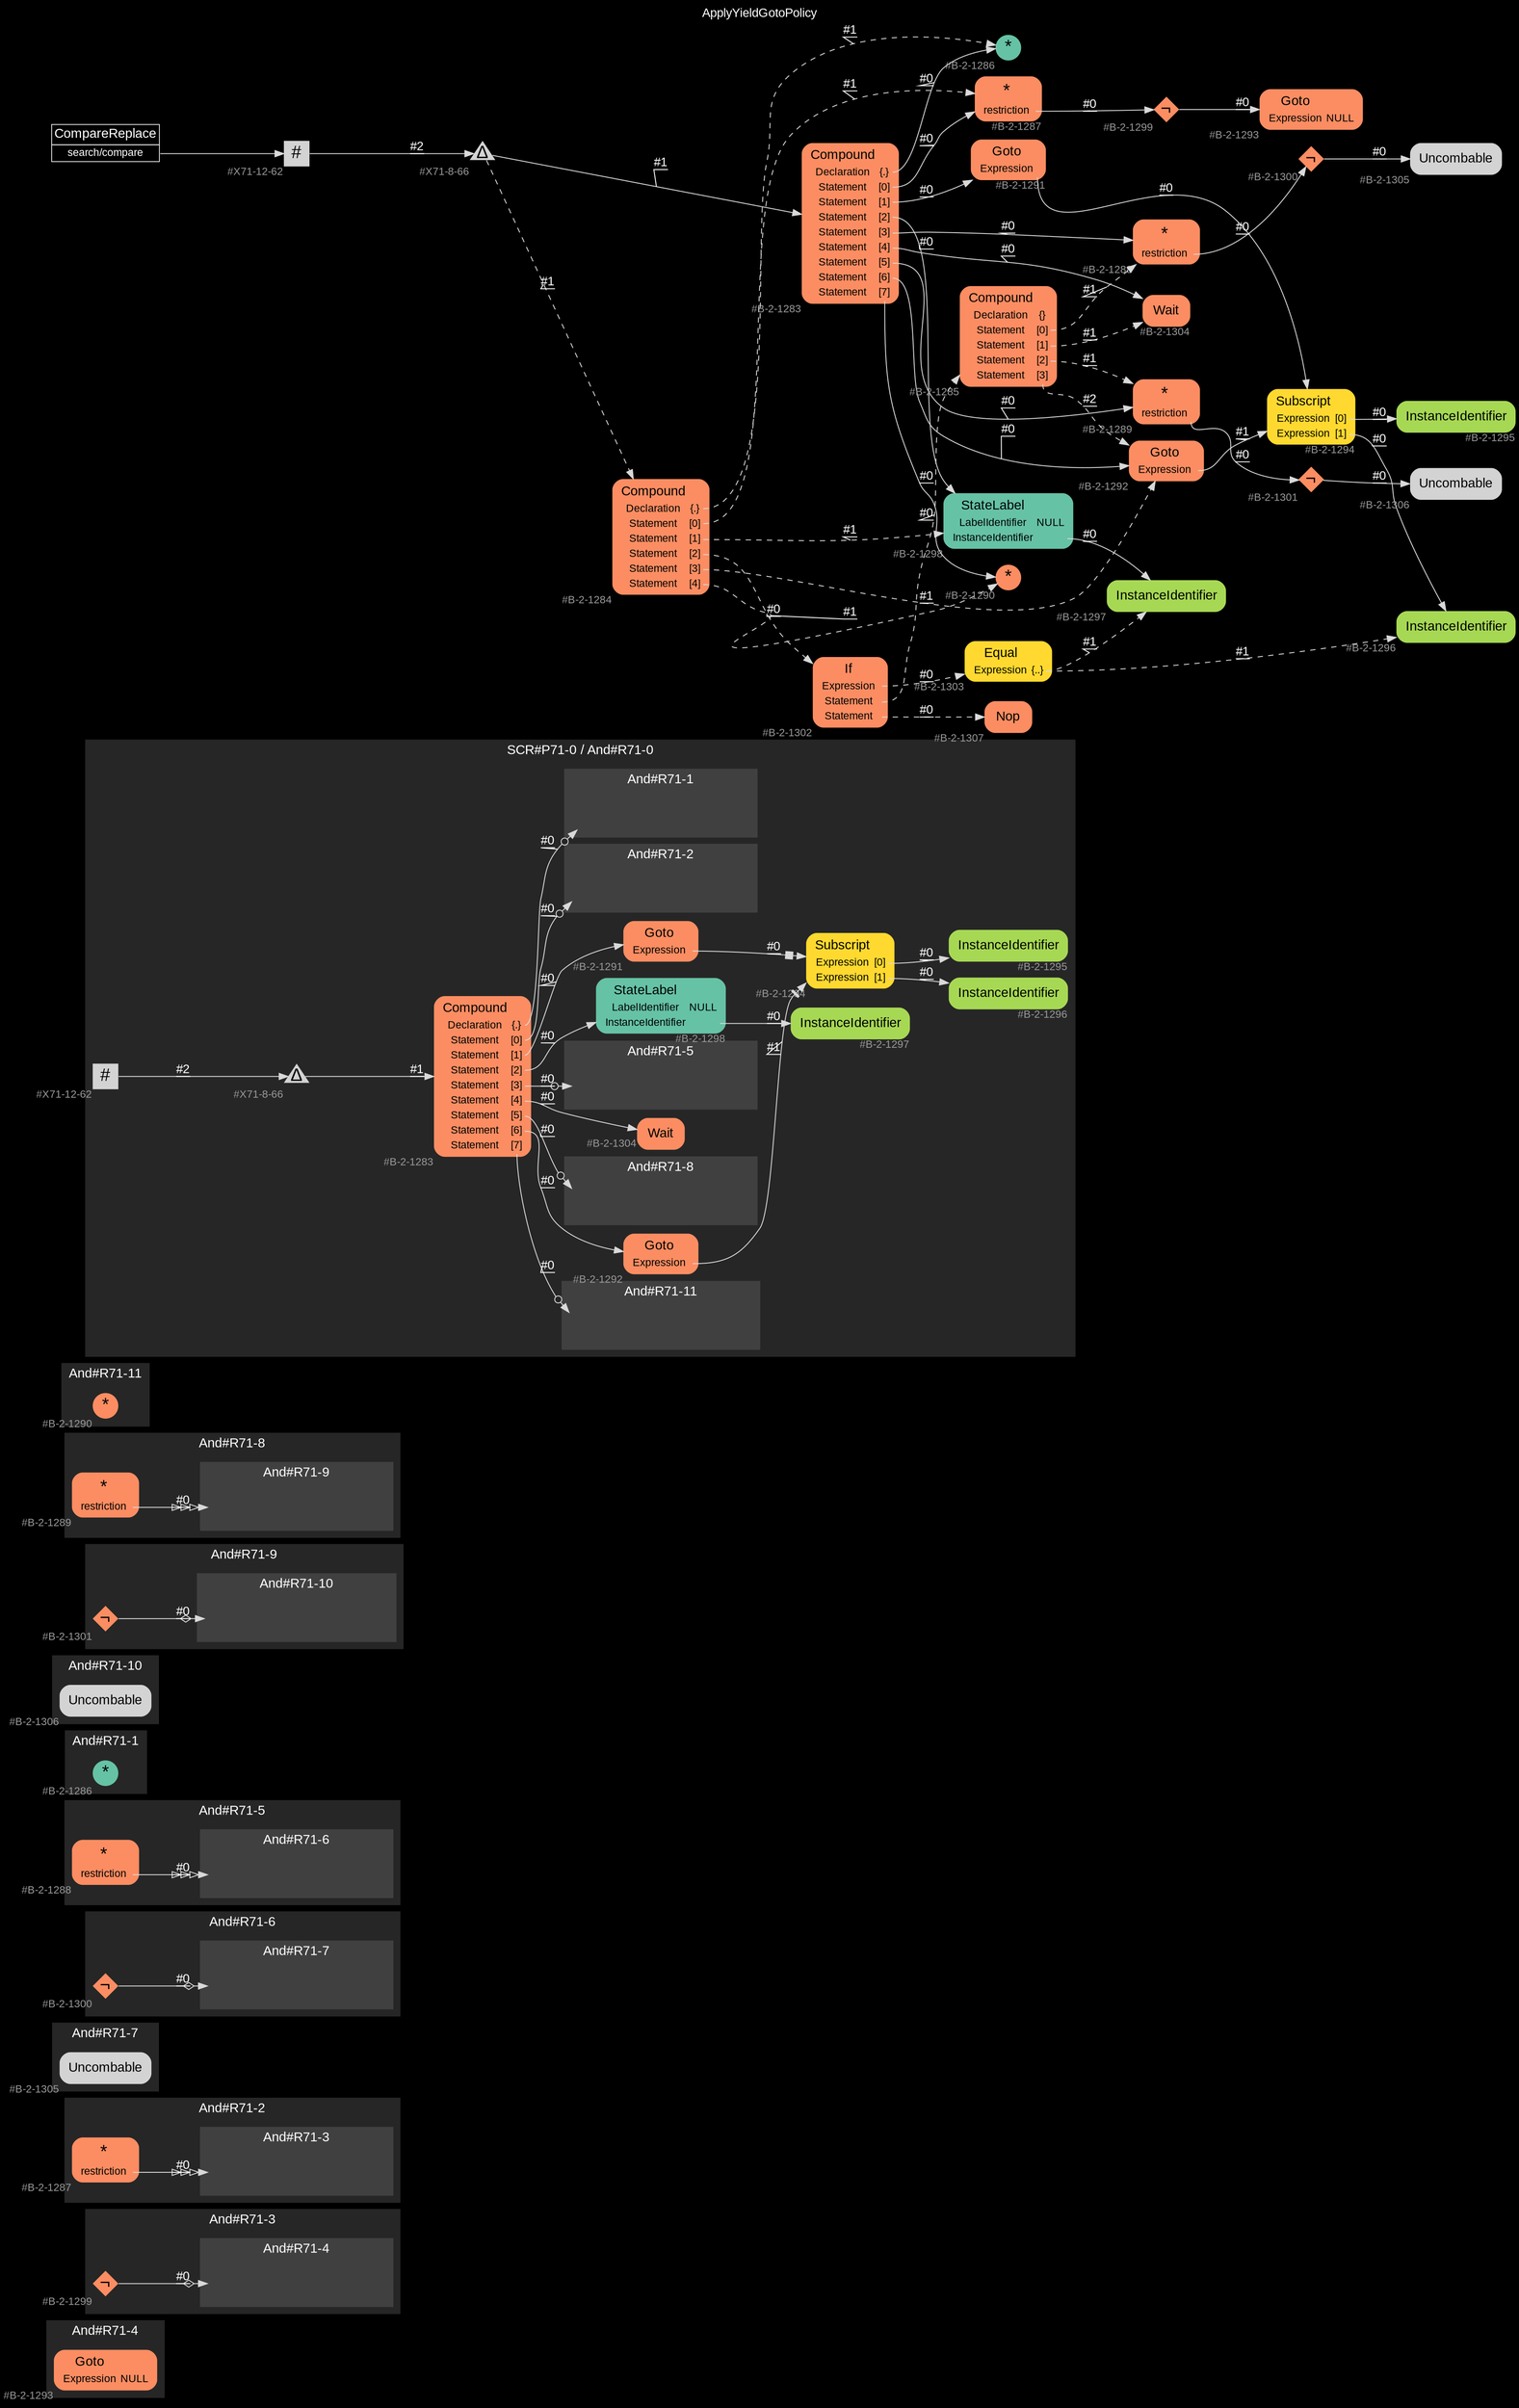digraph "ApplyYieldGotoPolicy" {
label = "ApplyYieldGotoPolicy"
labelloc = t
graph [
    rankdir = "LR"
    ranksep = 0.3
    bgcolor = black
    color = grey85
    fontcolor = white
    fontname = "Arial"
];
node [
    fontname = "Arial"
];
edge [
    fontname = "Arial"
];

// -------------------- figure And#R71-4 --------------------
// -------- region And#R71-4 ----------
subgraph "clusterAnd#R71-4" {
    label = "And#R71-4"
    style = "filled"
    color = gray15
    fontsize = "15"
    // -------- block And#R71-4/#B-2-1293 ----------
    "And#R71-4/#B-2-1293" [
        fillcolor = "/set28/2"
        xlabel = "#B-2-1293"
        fontsize = "12"
        fontcolor = grey60
        shape = "plaintext"
        label = <<TABLE BORDER="0" CELLBORDER="0" CELLSPACING="0">
         <TR><TD><FONT COLOR="black" POINT-SIZE="15">Goto</FONT></TD></TR>
         <TR><TD><FONT COLOR="black" POINT-SIZE="12">Expression</FONT></TD><TD PORT="port0"><FONT COLOR="black" POINT-SIZE="12">NULL</FONT></TD></TR>
        </TABLE>>
        style = "rounded,filled"
    ];
    
}


// -------------------- figure And#R71-3 --------------------
// -------- region And#R71-3 ----------
subgraph "clusterAnd#R71-3" {
    label = "And#R71-3"
    style = "filled"
    color = gray15
    fontsize = "15"
    // -------- block And#R71-3/#B-2-1299 ----------
    "And#R71-3/#B-2-1299" [
        fillcolor = "/set28/2"
        xlabel = "#B-2-1299"
        fontsize = "12"
        fontcolor = grey60
        shape = "diamond"
        label = <<FONT COLOR="black" POINT-SIZE="20">¬</FONT>>
        style = "filled"
        penwidth = 0.0
        fixedsize = true
        width = 0.4
        height = 0.4
    ];
    
    // -------- region And#R71-3/And#R71-4 ----------
    subgraph "clusterAnd#R71-3/And#R71-4" {
        label = "And#R71-4"
        style = "filled"
        color = gray25
        fontsize = "15"
        // -------- block And#R71-3/And#R71-4/#B-2-1293 ----------
        "And#R71-3/And#R71-4/#B-2-1293" [
            fillcolor = "/set28/2"
            xlabel = "#B-2-1293"
            fontsize = "12"
            fontcolor = grey60
            shape = "none"
            style = "invisible"
        ];
        
    }
    
}

"And#R71-3/#B-2-1299" -> "And#R71-3/And#R71-4/#B-2-1293" [
    arrowhead="normalnoneodiamond"
    label = "#0"
    decorate = true
    color = grey85
    fontcolor = white
];


// -------------------- figure And#R71-2 --------------------
// -------- region And#R71-2 ----------
subgraph "clusterAnd#R71-2" {
    label = "And#R71-2"
    style = "filled"
    color = gray15
    fontsize = "15"
    // -------- block And#R71-2/#B-2-1287 ----------
    "And#R71-2/#B-2-1287" [
        fillcolor = "/set28/2"
        xlabel = "#B-2-1287"
        fontsize = "12"
        fontcolor = grey60
        shape = "plaintext"
        label = <<TABLE BORDER="0" CELLBORDER="0" CELLSPACING="0">
         <TR><TD><FONT COLOR="black" POINT-SIZE="20">*</FONT></TD></TR>
         <TR><TD><FONT COLOR="black" POINT-SIZE="12">restriction</FONT></TD><TD PORT="port0"></TD></TR>
        </TABLE>>
        style = "rounded,filled"
    ];
    
    // -------- region And#R71-2/And#R71-3 ----------
    subgraph "clusterAnd#R71-2/And#R71-3" {
        label = "And#R71-3"
        style = "filled"
        color = gray25
        fontsize = "15"
        // -------- block And#R71-2/And#R71-3/#B-2-1299 ----------
        "And#R71-2/And#R71-3/#B-2-1299" [
            fillcolor = "/set28/2"
            xlabel = "#B-2-1299"
            fontsize = "12"
            fontcolor = grey60
            shape = "none"
            style = "invisible"
        ];
        
    }
    
}

"And#R71-2/#B-2-1287":port0 -> "And#R71-2/And#R71-3/#B-2-1299" [
    arrowhead="normalonormalonormalonormal"
    label = "#0"
    decorate = true
    color = grey85
    fontcolor = white
];


// -------------------- figure And#R71-7 --------------------
// -------- region And#R71-7 ----------
subgraph "clusterAnd#R71-7" {
    label = "And#R71-7"
    style = "filled"
    color = gray15
    fontsize = "15"
    // -------- block And#R71-7/#B-2-1305 ----------
    "And#R71-7/#B-2-1305" [
        xlabel = "#B-2-1305"
        fontsize = "12"
        fontcolor = grey60
        shape = "plaintext"
        label = <<TABLE BORDER="0" CELLBORDER="0" CELLSPACING="0">
         <TR><TD><FONT COLOR="black" POINT-SIZE="15">Uncombable</FONT></TD></TR>
        </TABLE>>
        style = "rounded,filled"
    ];
    
}


// -------------------- figure And#R71-6 --------------------
// -------- region And#R71-6 ----------
subgraph "clusterAnd#R71-6" {
    label = "And#R71-6"
    style = "filled"
    color = gray15
    fontsize = "15"
    // -------- block And#R71-6/#B-2-1300 ----------
    "And#R71-6/#B-2-1300" [
        fillcolor = "/set28/2"
        xlabel = "#B-2-1300"
        fontsize = "12"
        fontcolor = grey60
        shape = "diamond"
        label = <<FONT COLOR="black" POINT-SIZE="20">¬</FONT>>
        style = "filled"
        penwidth = 0.0
        fixedsize = true
        width = 0.4
        height = 0.4
    ];
    
    // -------- region And#R71-6/And#R71-7 ----------
    subgraph "clusterAnd#R71-6/And#R71-7" {
        label = "And#R71-7"
        style = "filled"
        color = gray25
        fontsize = "15"
        // -------- block And#R71-6/And#R71-7/#B-2-1305 ----------
        "And#R71-6/And#R71-7/#B-2-1305" [
            xlabel = "#B-2-1305"
            fontsize = "12"
            fontcolor = grey60
            shape = "none"
            style = "invisible"
        ];
        
    }
    
}

"And#R71-6/#B-2-1300" -> "And#R71-6/And#R71-7/#B-2-1305" [
    arrowhead="normalnoneodiamond"
    label = "#0"
    decorate = true
    color = grey85
    fontcolor = white
];


// -------------------- figure And#R71-5 --------------------
// -------- region And#R71-5 ----------
subgraph "clusterAnd#R71-5" {
    label = "And#R71-5"
    style = "filled"
    color = gray15
    fontsize = "15"
    // -------- block And#R71-5/#B-2-1288 ----------
    "And#R71-5/#B-2-1288" [
        fillcolor = "/set28/2"
        xlabel = "#B-2-1288"
        fontsize = "12"
        fontcolor = grey60
        shape = "plaintext"
        label = <<TABLE BORDER="0" CELLBORDER="0" CELLSPACING="0">
         <TR><TD><FONT COLOR="black" POINT-SIZE="20">*</FONT></TD></TR>
         <TR><TD><FONT COLOR="black" POINT-SIZE="12">restriction</FONT></TD><TD PORT="port0"></TD></TR>
        </TABLE>>
        style = "rounded,filled"
    ];
    
    // -------- region And#R71-5/And#R71-6 ----------
    subgraph "clusterAnd#R71-5/And#R71-6" {
        label = "And#R71-6"
        style = "filled"
        color = gray25
        fontsize = "15"
        // -------- block And#R71-5/And#R71-6/#B-2-1300 ----------
        "And#R71-5/And#R71-6/#B-2-1300" [
            fillcolor = "/set28/2"
            xlabel = "#B-2-1300"
            fontsize = "12"
            fontcolor = grey60
            shape = "none"
            style = "invisible"
        ];
        
    }
    
}

"And#R71-5/#B-2-1288":port0 -> "And#R71-5/And#R71-6/#B-2-1300" [
    arrowhead="normalonormalonormalonormal"
    label = "#0"
    decorate = true
    color = grey85
    fontcolor = white
];


// -------------------- figure And#R71-1 --------------------
// -------- region And#R71-1 ----------
subgraph "clusterAnd#R71-1" {
    label = "And#R71-1"
    style = "filled"
    color = gray15
    fontsize = "15"
    // -------- block And#R71-1/#B-2-1286 ----------
    "And#R71-1/#B-2-1286" [
        fillcolor = "/set28/1"
        xlabel = "#B-2-1286"
        fontsize = "12"
        fontcolor = grey60
        shape = "circle"
        label = <<FONT COLOR="black" POINT-SIZE="20">*</FONT>>
        style = "filled"
        penwidth = 0.0
        fixedsize = true
        width = 0.4
        height = 0.4
    ];
    
}


// -------------------- figure And#R71-10 --------------------
// -------- region And#R71-10 ----------
subgraph "clusterAnd#R71-10" {
    label = "And#R71-10"
    style = "filled"
    color = gray15
    fontsize = "15"
    // -------- block And#R71-10/#B-2-1306 ----------
    "And#R71-10/#B-2-1306" [
        xlabel = "#B-2-1306"
        fontsize = "12"
        fontcolor = grey60
        shape = "plaintext"
        label = <<TABLE BORDER="0" CELLBORDER="0" CELLSPACING="0">
         <TR><TD><FONT COLOR="black" POINT-SIZE="15">Uncombable</FONT></TD></TR>
        </TABLE>>
        style = "rounded,filled"
    ];
    
}


// -------------------- figure And#R71-9 --------------------
// -------- region And#R71-9 ----------
subgraph "clusterAnd#R71-9" {
    label = "And#R71-9"
    style = "filled"
    color = gray15
    fontsize = "15"
    // -------- block And#R71-9/#B-2-1301 ----------
    "And#R71-9/#B-2-1301" [
        fillcolor = "/set28/2"
        xlabel = "#B-2-1301"
        fontsize = "12"
        fontcolor = grey60
        shape = "diamond"
        label = <<FONT COLOR="black" POINT-SIZE="20">¬</FONT>>
        style = "filled"
        penwidth = 0.0
        fixedsize = true
        width = 0.4
        height = 0.4
    ];
    
    // -------- region And#R71-9/And#R71-10 ----------
    subgraph "clusterAnd#R71-9/And#R71-10" {
        label = "And#R71-10"
        style = "filled"
        color = gray25
        fontsize = "15"
        // -------- block And#R71-9/And#R71-10/#B-2-1306 ----------
        "And#R71-9/And#R71-10/#B-2-1306" [
            xlabel = "#B-2-1306"
            fontsize = "12"
            fontcolor = grey60
            shape = "none"
            style = "invisible"
        ];
        
    }
    
}

"And#R71-9/#B-2-1301" -> "And#R71-9/And#R71-10/#B-2-1306" [
    arrowhead="normalnoneodiamond"
    label = "#0"
    decorate = true
    color = grey85
    fontcolor = white
];


// -------------------- figure And#R71-8 --------------------
// -------- region And#R71-8 ----------
subgraph "clusterAnd#R71-8" {
    label = "And#R71-8"
    style = "filled"
    color = gray15
    fontsize = "15"
    // -------- block And#R71-8/#B-2-1289 ----------
    "And#R71-8/#B-2-1289" [
        fillcolor = "/set28/2"
        xlabel = "#B-2-1289"
        fontsize = "12"
        fontcolor = grey60
        shape = "plaintext"
        label = <<TABLE BORDER="0" CELLBORDER="0" CELLSPACING="0">
         <TR><TD><FONT COLOR="black" POINT-SIZE="20">*</FONT></TD></TR>
         <TR><TD><FONT COLOR="black" POINT-SIZE="12">restriction</FONT></TD><TD PORT="port0"></TD></TR>
        </TABLE>>
        style = "rounded,filled"
    ];
    
    // -------- region And#R71-8/And#R71-9 ----------
    subgraph "clusterAnd#R71-8/And#R71-9" {
        label = "And#R71-9"
        style = "filled"
        color = gray25
        fontsize = "15"
        // -------- block And#R71-8/And#R71-9/#B-2-1301 ----------
        "And#R71-8/And#R71-9/#B-2-1301" [
            fillcolor = "/set28/2"
            xlabel = "#B-2-1301"
            fontsize = "12"
            fontcolor = grey60
            shape = "none"
            style = "invisible"
        ];
        
    }
    
}

"And#R71-8/#B-2-1289":port0 -> "And#R71-8/And#R71-9/#B-2-1301" [
    arrowhead="normalonormalonormalonormal"
    label = "#0"
    decorate = true
    color = grey85
    fontcolor = white
];


// -------------------- figure And#R71-11 --------------------
// -------- region And#R71-11 ----------
subgraph "clusterAnd#R71-11" {
    label = "And#R71-11"
    style = "filled"
    color = gray15
    fontsize = "15"
    // -------- block And#R71-11/#B-2-1290 ----------
    "And#R71-11/#B-2-1290" [
        fillcolor = "/set28/2"
        xlabel = "#B-2-1290"
        fontsize = "12"
        fontcolor = grey60
        shape = "circle"
        label = <<FONT COLOR="black" POINT-SIZE="20">*</FONT>>
        style = "filled"
        penwidth = 0.0
        fixedsize = true
        width = 0.4
        height = 0.4
    ];
    
}


// -------------------- figure And#R71-0 --------------------
// -------- region And#R71-0 ----------
subgraph "clusterAnd#R71-0" {
    label = "SCR#P71-0 / And#R71-0"
    style = "filled"
    color = gray15
    fontsize = "15"
    // -------- block And#R71-0/#B-2-1298 ----------
    "And#R71-0/#B-2-1298" [
        fillcolor = "/set28/1"
        xlabel = "#B-2-1298"
        fontsize = "12"
        fontcolor = grey60
        shape = "plaintext"
        label = <<TABLE BORDER="0" CELLBORDER="0" CELLSPACING="0">
         <TR><TD><FONT COLOR="black" POINT-SIZE="15">StateLabel</FONT></TD></TR>
         <TR><TD><FONT COLOR="black" POINT-SIZE="12">LabelIdentifier</FONT></TD><TD PORT="port0"><FONT COLOR="black" POINT-SIZE="12">NULL</FONT></TD></TR>
         <TR><TD><FONT COLOR="black" POINT-SIZE="12">InstanceIdentifier</FONT></TD><TD PORT="port1"></TD></TR>
        </TABLE>>
        style = "rounded,filled"
    ];
    
    // -------- block And#R71-0/#B-2-1296 ----------
    "And#R71-0/#B-2-1296" [
        fillcolor = "/set28/5"
        xlabel = "#B-2-1296"
        fontsize = "12"
        fontcolor = grey60
        shape = "plaintext"
        label = <<TABLE BORDER="0" CELLBORDER="0" CELLSPACING="0">
         <TR><TD><FONT COLOR="black" POINT-SIZE="15">InstanceIdentifier</FONT></TD></TR>
        </TABLE>>
        style = "rounded,filled"
    ];
    
    // -------- block And#R71-0/#B-2-1283 ----------
    "And#R71-0/#B-2-1283" [
        fillcolor = "/set28/2"
        xlabel = "#B-2-1283"
        fontsize = "12"
        fontcolor = grey60
        shape = "plaintext"
        label = <<TABLE BORDER="0" CELLBORDER="0" CELLSPACING="0">
         <TR><TD><FONT COLOR="black" POINT-SIZE="15">Compound</FONT></TD></TR>
         <TR><TD><FONT COLOR="black" POINT-SIZE="12">Declaration</FONT></TD><TD PORT="port0"><FONT COLOR="black" POINT-SIZE="12">{.}</FONT></TD></TR>
         <TR><TD><FONT COLOR="black" POINT-SIZE="12">Statement</FONT></TD><TD PORT="port1"><FONT COLOR="black" POINT-SIZE="12">[0]</FONT></TD></TR>
         <TR><TD><FONT COLOR="black" POINT-SIZE="12">Statement</FONT></TD><TD PORT="port2"><FONT COLOR="black" POINT-SIZE="12">[1]</FONT></TD></TR>
         <TR><TD><FONT COLOR="black" POINT-SIZE="12">Statement</FONT></TD><TD PORT="port3"><FONT COLOR="black" POINT-SIZE="12">[2]</FONT></TD></TR>
         <TR><TD><FONT COLOR="black" POINT-SIZE="12">Statement</FONT></TD><TD PORT="port4"><FONT COLOR="black" POINT-SIZE="12">[3]</FONT></TD></TR>
         <TR><TD><FONT COLOR="black" POINT-SIZE="12">Statement</FONT></TD><TD PORT="port5"><FONT COLOR="black" POINT-SIZE="12">[4]</FONT></TD></TR>
         <TR><TD><FONT COLOR="black" POINT-SIZE="12">Statement</FONT></TD><TD PORT="port6"><FONT COLOR="black" POINT-SIZE="12">[5]</FONT></TD></TR>
         <TR><TD><FONT COLOR="black" POINT-SIZE="12">Statement</FONT></TD><TD PORT="port7"><FONT COLOR="black" POINT-SIZE="12">[6]</FONT></TD></TR>
         <TR><TD><FONT COLOR="black" POINT-SIZE="12">Statement</FONT></TD><TD PORT="port8"><FONT COLOR="black" POINT-SIZE="12">[7]</FONT></TD></TR>
        </TABLE>>
        style = "rounded,filled"
    ];
    
    // -------- block And#R71-0/#B-2-1297 ----------
    "And#R71-0/#B-2-1297" [
        fillcolor = "/set28/5"
        xlabel = "#B-2-1297"
        fontsize = "12"
        fontcolor = grey60
        shape = "plaintext"
        label = <<TABLE BORDER="0" CELLBORDER="0" CELLSPACING="0">
         <TR><TD><FONT COLOR="black" POINT-SIZE="15">InstanceIdentifier</FONT></TD></TR>
        </TABLE>>
        style = "rounded,filled"
    ];
    
    // -------- block And#R71-0/#X71-12-62 ----------
    "And#R71-0/#X71-12-62" [
        xlabel = "#X71-12-62"
        fontsize = "12"
        fontcolor = grey60
        shape = "square"
        label = <<FONT COLOR="black" POINT-SIZE="20">#</FONT>>
        style = "filled"
        penwidth = 0.0
        fixedsize = true
        width = 0.4
        height = 0.4
    ];
    
    // -------- block And#R71-0/#X71-8-66 ----------
    "And#R71-0/#X71-8-66" [
        xlabel = "#X71-8-66"
        fontsize = "12"
        fontcolor = grey60
        shape = "triangle"
        label = <<FONT COLOR="black" POINT-SIZE="20">Δ</FONT>>
        style = "filled"
        penwidth = 0.0
        fixedsize = true
        width = 0.4
        height = 0.4
    ];
    
    // -------- block And#R71-0/#B-2-1304 ----------
    "And#R71-0/#B-2-1304" [
        fillcolor = "/set28/2"
        xlabel = "#B-2-1304"
        fontsize = "12"
        fontcolor = grey60
        shape = "plaintext"
        label = <<TABLE BORDER="0" CELLBORDER="0" CELLSPACING="0">
         <TR><TD><FONT COLOR="black" POINT-SIZE="15">Wait</FONT></TD></TR>
        </TABLE>>
        style = "rounded,filled"
    ];
    
    // -------- block And#R71-0/#B-2-1294 ----------
    "And#R71-0/#B-2-1294" [
        fillcolor = "/set28/6"
        xlabel = "#B-2-1294"
        fontsize = "12"
        fontcolor = grey60
        shape = "plaintext"
        label = <<TABLE BORDER="0" CELLBORDER="0" CELLSPACING="0">
         <TR><TD><FONT COLOR="black" POINT-SIZE="15">Subscript</FONT></TD></TR>
         <TR><TD><FONT COLOR="black" POINT-SIZE="12">Expression</FONT></TD><TD PORT="port0"><FONT COLOR="black" POINT-SIZE="12">[0]</FONT></TD></TR>
         <TR><TD><FONT COLOR="black" POINT-SIZE="12">Expression</FONT></TD><TD PORT="port1"><FONT COLOR="black" POINT-SIZE="12">[1]</FONT></TD></TR>
        </TABLE>>
        style = "rounded,filled"
    ];
    
    // -------- block And#R71-0/#B-2-1295 ----------
    "And#R71-0/#B-2-1295" [
        fillcolor = "/set28/5"
        xlabel = "#B-2-1295"
        fontsize = "12"
        fontcolor = grey60
        shape = "plaintext"
        label = <<TABLE BORDER="0" CELLBORDER="0" CELLSPACING="0">
         <TR><TD><FONT COLOR="black" POINT-SIZE="15">InstanceIdentifier</FONT></TD></TR>
        </TABLE>>
        style = "rounded,filled"
    ];
    
    // -------- block And#R71-0/#B-2-1291 ----------
    "And#R71-0/#B-2-1291" [
        fillcolor = "/set28/2"
        xlabel = "#B-2-1291"
        fontsize = "12"
        fontcolor = grey60
        shape = "plaintext"
        label = <<TABLE BORDER="0" CELLBORDER="0" CELLSPACING="0">
         <TR><TD><FONT COLOR="black" POINT-SIZE="15">Goto</FONT></TD></TR>
         <TR><TD><FONT COLOR="black" POINT-SIZE="12">Expression</FONT></TD><TD PORT="port0"></TD></TR>
        </TABLE>>
        style = "rounded,filled"
    ];
    
    // -------- block And#R71-0/#B-2-1292 ----------
    "And#R71-0/#B-2-1292" [
        fillcolor = "/set28/2"
        xlabel = "#B-2-1292"
        fontsize = "12"
        fontcolor = grey60
        shape = "plaintext"
        label = <<TABLE BORDER="0" CELLBORDER="0" CELLSPACING="0">
         <TR><TD><FONT COLOR="black" POINT-SIZE="15">Goto</FONT></TD></TR>
         <TR><TD><FONT COLOR="black" POINT-SIZE="12">Expression</FONT></TD><TD PORT="port0"></TD></TR>
        </TABLE>>
        style = "rounded,filled"
    ];
    
    // -------- region And#R71-0/And#R71-1 ----------
    subgraph "clusterAnd#R71-0/And#R71-1" {
        label = "And#R71-1"
        style = "filled"
        color = gray25
        fontsize = "15"
        // -------- block And#R71-0/And#R71-1/#B-2-1286 ----------
        "And#R71-0/And#R71-1/#B-2-1286" [
            fillcolor = "/set28/1"
            xlabel = "#B-2-1286"
            fontsize = "12"
            fontcolor = grey60
            shape = "none"
            style = "invisible"
        ];
        
    }
    
    // -------- region And#R71-0/And#R71-2 ----------
    subgraph "clusterAnd#R71-0/And#R71-2" {
        label = "And#R71-2"
        style = "filled"
        color = gray25
        fontsize = "15"
        // -------- block And#R71-0/And#R71-2/#B-2-1287 ----------
        "And#R71-0/And#R71-2/#B-2-1287" [
            fillcolor = "/set28/2"
            xlabel = "#B-2-1287"
            fontsize = "12"
            fontcolor = grey60
            shape = "none"
            style = "invisible"
        ];
        
    }
    
    // -------- region And#R71-0/And#R71-5 ----------
    subgraph "clusterAnd#R71-0/And#R71-5" {
        label = "And#R71-5"
        style = "filled"
        color = gray25
        fontsize = "15"
        // -------- block And#R71-0/And#R71-5/#B-2-1288 ----------
        "And#R71-0/And#R71-5/#B-2-1288" [
            fillcolor = "/set28/2"
            xlabel = "#B-2-1288"
            fontsize = "12"
            fontcolor = grey60
            shape = "none"
            style = "invisible"
        ];
        
    }
    
    // -------- region And#R71-0/And#R71-8 ----------
    subgraph "clusterAnd#R71-0/And#R71-8" {
        label = "And#R71-8"
        style = "filled"
        color = gray25
        fontsize = "15"
        // -------- block And#R71-0/And#R71-8/#B-2-1289 ----------
        "And#R71-0/And#R71-8/#B-2-1289" [
            fillcolor = "/set28/2"
            xlabel = "#B-2-1289"
            fontsize = "12"
            fontcolor = grey60
            shape = "none"
            style = "invisible"
        ];
        
    }
    
    // -------- region And#R71-0/And#R71-11 ----------
    subgraph "clusterAnd#R71-0/And#R71-11" {
        label = "And#R71-11"
        style = "filled"
        color = gray25
        fontsize = "15"
        // -------- block And#R71-0/And#R71-11/#B-2-1290 ----------
        "And#R71-0/And#R71-11/#B-2-1290" [
            fillcolor = "/set28/2"
            xlabel = "#B-2-1290"
            fontsize = "12"
            fontcolor = grey60
            shape = "none"
            style = "invisible"
        ];
        
    }
    
}

"And#R71-0/#B-2-1298":port1 -> "And#R71-0/#B-2-1297" [
    label = "#0"
    decorate = true
    color = grey85
    fontcolor = white
];

"And#R71-0/#B-2-1283":port0 -> "And#R71-0/And#R71-1/#B-2-1286" [
    arrowhead="normalnoneodot"
    label = "#0"
    decorate = true
    color = grey85
    fontcolor = white
];

"And#R71-0/#B-2-1283":port1 -> "And#R71-0/And#R71-2/#B-2-1287" [
    arrowhead="normalnoneodot"
    label = "#0"
    decorate = true
    color = grey85
    fontcolor = white
];

"And#R71-0/#B-2-1283":port2 -> "And#R71-0/#B-2-1291" [
    label = "#0"
    decorate = true
    color = grey85
    fontcolor = white
];

"And#R71-0/#B-2-1283":port3 -> "And#R71-0/#B-2-1298" [
    label = "#0"
    decorate = true
    color = grey85
    fontcolor = white
];

"And#R71-0/#B-2-1283":port4 -> "And#R71-0/And#R71-5/#B-2-1288" [
    arrowhead="normalnoneodot"
    label = "#0"
    decorate = true
    color = grey85
    fontcolor = white
];

"And#R71-0/#B-2-1283":port5 -> "And#R71-0/#B-2-1304" [
    label = "#0"
    decorate = true
    color = grey85
    fontcolor = white
];

"And#R71-0/#B-2-1283":port6 -> "And#R71-0/And#R71-8/#B-2-1289" [
    arrowhead="normalnoneodot"
    label = "#0"
    decorate = true
    color = grey85
    fontcolor = white
];

"And#R71-0/#B-2-1283":port7 -> "And#R71-0/#B-2-1292" [
    label = "#0"
    decorate = true
    color = grey85
    fontcolor = white
];

"And#R71-0/#B-2-1283":port8 -> "And#R71-0/And#R71-11/#B-2-1290" [
    arrowhead="normalnoneodot"
    label = "#0"
    decorate = true
    color = grey85
    fontcolor = white
];

"And#R71-0/#X71-12-62" -> "And#R71-0/#X71-8-66" [
    label = "#2"
    decorate = true
    color = grey85
    fontcolor = white
];

"And#R71-0/#X71-8-66" -> "And#R71-0/#B-2-1283" [
    label = "#1"
    decorate = true
    color = grey85
    fontcolor = white
];

"And#R71-0/#B-2-1294":port0 -> "And#R71-0/#B-2-1295" [
    label = "#0"
    decorate = true
    color = grey85
    fontcolor = white
];

"And#R71-0/#B-2-1294":port1 -> "And#R71-0/#B-2-1296" [
    label = "#0"
    decorate = true
    color = grey85
    fontcolor = white
];

"And#R71-0/#B-2-1291":port0 -> "And#R71-0/#B-2-1294" [
    arrowhead="normalnonebox"
    label = "#0"
    decorate = true
    color = grey85
    fontcolor = white
];

"And#R71-0/#B-2-1292":port0 -> "And#R71-0/#B-2-1294" [
    arrowhead="normalnonetee"
    label = "#1"
    decorate = true
    color = grey85
    fontcolor = white
];


// -------------------- transformation figure --------------------
// -------- block CR#X71-10-71 ----------
"CR#X71-10-71" [
    fillcolor = black
    fontsize = "12"
    fontcolor = grey60
    shape = "plaintext"
    label = <<TABLE BORDER="0" CELLBORDER="1" CELLSPACING="0">
     <TR><TD><FONT COLOR="white" POINT-SIZE="15">CompareReplace</FONT></TD></TR>
     <TR><TD PORT="port0"><FONT COLOR="white" POINT-SIZE="12">search/compare</FONT></TD></TR>
    </TABLE>>
    style = "filled"
    color = grey85
];

// -------- block #X71-12-62 ----------
"#X71-12-62" [
    xlabel = "#X71-12-62"
    fontsize = "12"
    fontcolor = grey60
    shape = "square"
    label = <<FONT COLOR="black" POINT-SIZE="20">#</FONT>>
    style = "filled"
    penwidth = 0.0
    fixedsize = true
    width = 0.4
    height = 0.4
];

// -------- block #X71-8-66 ----------
"#X71-8-66" [
    xlabel = "#X71-8-66"
    fontsize = "12"
    fontcolor = grey60
    shape = "triangle"
    label = <<FONT COLOR="black" POINT-SIZE="20">Δ</FONT>>
    style = "filled"
    penwidth = 0.0
    fixedsize = true
    width = 0.4
    height = 0.4
];

// -------- block #B-2-1283 ----------
"#B-2-1283" [
    fillcolor = "/set28/2"
    xlabel = "#B-2-1283"
    fontsize = "12"
    fontcolor = grey60
    shape = "plaintext"
    label = <<TABLE BORDER="0" CELLBORDER="0" CELLSPACING="0">
     <TR><TD><FONT COLOR="black" POINT-SIZE="15">Compound</FONT></TD></TR>
     <TR><TD><FONT COLOR="black" POINT-SIZE="12">Declaration</FONT></TD><TD PORT="port0"><FONT COLOR="black" POINT-SIZE="12">{.}</FONT></TD></TR>
     <TR><TD><FONT COLOR="black" POINT-SIZE="12">Statement</FONT></TD><TD PORT="port1"><FONT COLOR="black" POINT-SIZE="12">[0]</FONT></TD></TR>
     <TR><TD><FONT COLOR="black" POINT-SIZE="12">Statement</FONT></TD><TD PORT="port2"><FONT COLOR="black" POINT-SIZE="12">[1]</FONT></TD></TR>
     <TR><TD><FONT COLOR="black" POINT-SIZE="12">Statement</FONT></TD><TD PORT="port3"><FONT COLOR="black" POINT-SIZE="12">[2]</FONT></TD></TR>
     <TR><TD><FONT COLOR="black" POINT-SIZE="12">Statement</FONT></TD><TD PORT="port4"><FONT COLOR="black" POINT-SIZE="12">[3]</FONT></TD></TR>
     <TR><TD><FONT COLOR="black" POINT-SIZE="12">Statement</FONT></TD><TD PORT="port5"><FONT COLOR="black" POINT-SIZE="12">[4]</FONT></TD></TR>
     <TR><TD><FONT COLOR="black" POINT-SIZE="12">Statement</FONT></TD><TD PORT="port6"><FONT COLOR="black" POINT-SIZE="12">[5]</FONT></TD></TR>
     <TR><TD><FONT COLOR="black" POINT-SIZE="12">Statement</FONT></TD><TD PORT="port7"><FONT COLOR="black" POINT-SIZE="12">[6]</FONT></TD></TR>
     <TR><TD><FONT COLOR="black" POINT-SIZE="12">Statement</FONT></TD><TD PORT="port8"><FONT COLOR="black" POINT-SIZE="12">[7]</FONT></TD></TR>
    </TABLE>>
    style = "rounded,filled"
];

// -------- block #B-2-1286 ----------
"#B-2-1286" [
    fillcolor = "/set28/1"
    xlabel = "#B-2-1286"
    fontsize = "12"
    fontcolor = grey60
    shape = "circle"
    label = <<FONT COLOR="black" POINT-SIZE="20">*</FONT>>
    style = "filled"
    penwidth = 0.0
    fixedsize = true
    width = 0.4
    height = 0.4
];

// -------- block #B-2-1287 ----------
"#B-2-1287" [
    fillcolor = "/set28/2"
    xlabel = "#B-2-1287"
    fontsize = "12"
    fontcolor = grey60
    shape = "plaintext"
    label = <<TABLE BORDER="0" CELLBORDER="0" CELLSPACING="0">
     <TR><TD><FONT COLOR="black" POINT-SIZE="20">*</FONT></TD></TR>
     <TR><TD><FONT COLOR="black" POINT-SIZE="12">restriction</FONT></TD><TD PORT="port0"></TD></TR>
    </TABLE>>
    style = "rounded,filled"
];

// -------- block #B-2-1299 ----------
"#B-2-1299" [
    fillcolor = "/set28/2"
    xlabel = "#B-2-1299"
    fontsize = "12"
    fontcolor = grey60
    shape = "diamond"
    label = <<FONT COLOR="black" POINT-SIZE="20">¬</FONT>>
    style = "filled"
    penwidth = 0.0
    fixedsize = true
    width = 0.4
    height = 0.4
];

// -------- block #B-2-1293 ----------
"#B-2-1293" [
    fillcolor = "/set28/2"
    xlabel = "#B-2-1293"
    fontsize = "12"
    fontcolor = grey60
    shape = "plaintext"
    label = <<TABLE BORDER="0" CELLBORDER="0" CELLSPACING="0">
     <TR><TD><FONT COLOR="black" POINT-SIZE="15">Goto</FONT></TD></TR>
     <TR><TD><FONT COLOR="black" POINT-SIZE="12">Expression</FONT></TD><TD PORT="port0"><FONT COLOR="black" POINT-SIZE="12">NULL</FONT></TD></TR>
    </TABLE>>
    style = "rounded,filled"
];

// -------- block #B-2-1291 ----------
"#B-2-1291" [
    fillcolor = "/set28/2"
    xlabel = "#B-2-1291"
    fontsize = "12"
    fontcolor = grey60
    shape = "plaintext"
    label = <<TABLE BORDER="0" CELLBORDER="0" CELLSPACING="0">
     <TR><TD><FONT COLOR="black" POINT-SIZE="15">Goto</FONT></TD></TR>
     <TR><TD><FONT COLOR="black" POINT-SIZE="12">Expression</FONT></TD><TD PORT="port0"></TD></TR>
    </TABLE>>
    style = "rounded,filled"
];

// -------- block #B-2-1294 ----------
"#B-2-1294" [
    fillcolor = "/set28/6"
    xlabel = "#B-2-1294"
    fontsize = "12"
    fontcolor = grey60
    shape = "plaintext"
    label = <<TABLE BORDER="0" CELLBORDER="0" CELLSPACING="0">
     <TR><TD><FONT COLOR="black" POINT-SIZE="15">Subscript</FONT></TD></TR>
     <TR><TD><FONT COLOR="black" POINT-SIZE="12">Expression</FONT></TD><TD PORT="port0"><FONT COLOR="black" POINT-SIZE="12">[0]</FONT></TD></TR>
     <TR><TD><FONT COLOR="black" POINT-SIZE="12">Expression</FONT></TD><TD PORT="port1"><FONT COLOR="black" POINT-SIZE="12">[1]</FONT></TD></TR>
    </TABLE>>
    style = "rounded,filled"
];

// -------- block #B-2-1295 ----------
"#B-2-1295" [
    fillcolor = "/set28/5"
    xlabel = "#B-2-1295"
    fontsize = "12"
    fontcolor = grey60
    shape = "plaintext"
    label = <<TABLE BORDER="0" CELLBORDER="0" CELLSPACING="0">
     <TR><TD><FONT COLOR="black" POINT-SIZE="15">InstanceIdentifier</FONT></TD></TR>
    </TABLE>>
    style = "rounded,filled"
];

// -------- block #B-2-1296 ----------
"#B-2-1296" [
    fillcolor = "/set28/5"
    xlabel = "#B-2-1296"
    fontsize = "12"
    fontcolor = grey60
    shape = "plaintext"
    label = <<TABLE BORDER="0" CELLBORDER="0" CELLSPACING="0">
     <TR><TD><FONT COLOR="black" POINT-SIZE="15">InstanceIdentifier</FONT></TD></TR>
    </TABLE>>
    style = "rounded,filled"
];

// -------- block #B-2-1298 ----------
"#B-2-1298" [
    fillcolor = "/set28/1"
    xlabel = "#B-2-1298"
    fontsize = "12"
    fontcolor = grey60
    shape = "plaintext"
    label = <<TABLE BORDER="0" CELLBORDER="0" CELLSPACING="0">
     <TR><TD><FONT COLOR="black" POINT-SIZE="15">StateLabel</FONT></TD></TR>
     <TR><TD><FONT COLOR="black" POINT-SIZE="12">LabelIdentifier</FONT></TD><TD PORT="port0"><FONT COLOR="black" POINT-SIZE="12">NULL</FONT></TD></TR>
     <TR><TD><FONT COLOR="black" POINT-SIZE="12">InstanceIdentifier</FONT></TD><TD PORT="port1"></TD></TR>
    </TABLE>>
    style = "rounded,filled"
];

// -------- block #B-2-1297 ----------
"#B-2-1297" [
    fillcolor = "/set28/5"
    xlabel = "#B-2-1297"
    fontsize = "12"
    fontcolor = grey60
    shape = "plaintext"
    label = <<TABLE BORDER="0" CELLBORDER="0" CELLSPACING="0">
     <TR><TD><FONT COLOR="black" POINT-SIZE="15">InstanceIdentifier</FONT></TD></TR>
    </TABLE>>
    style = "rounded,filled"
];

// -------- block #B-2-1288 ----------
"#B-2-1288" [
    fillcolor = "/set28/2"
    xlabel = "#B-2-1288"
    fontsize = "12"
    fontcolor = grey60
    shape = "plaintext"
    label = <<TABLE BORDER="0" CELLBORDER="0" CELLSPACING="0">
     <TR><TD><FONT COLOR="black" POINT-SIZE="20">*</FONT></TD></TR>
     <TR><TD><FONT COLOR="black" POINT-SIZE="12">restriction</FONT></TD><TD PORT="port0"></TD></TR>
    </TABLE>>
    style = "rounded,filled"
];

// -------- block #B-2-1300 ----------
"#B-2-1300" [
    fillcolor = "/set28/2"
    xlabel = "#B-2-1300"
    fontsize = "12"
    fontcolor = grey60
    shape = "diamond"
    label = <<FONT COLOR="black" POINT-SIZE="20">¬</FONT>>
    style = "filled"
    penwidth = 0.0
    fixedsize = true
    width = 0.4
    height = 0.4
];

// -------- block #B-2-1305 ----------
"#B-2-1305" [
    xlabel = "#B-2-1305"
    fontsize = "12"
    fontcolor = grey60
    shape = "plaintext"
    label = <<TABLE BORDER="0" CELLBORDER="0" CELLSPACING="0">
     <TR><TD><FONT COLOR="black" POINT-SIZE="15">Uncombable</FONT></TD></TR>
    </TABLE>>
    style = "rounded,filled"
];

// -------- block #B-2-1304 ----------
"#B-2-1304" [
    fillcolor = "/set28/2"
    xlabel = "#B-2-1304"
    fontsize = "12"
    fontcolor = grey60
    shape = "plaintext"
    label = <<TABLE BORDER="0" CELLBORDER="0" CELLSPACING="0">
     <TR><TD><FONT COLOR="black" POINT-SIZE="15">Wait</FONT></TD></TR>
    </TABLE>>
    style = "rounded,filled"
];

// -------- block #B-2-1289 ----------
"#B-2-1289" [
    fillcolor = "/set28/2"
    xlabel = "#B-2-1289"
    fontsize = "12"
    fontcolor = grey60
    shape = "plaintext"
    label = <<TABLE BORDER="0" CELLBORDER="0" CELLSPACING="0">
     <TR><TD><FONT COLOR="black" POINT-SIZE="20">*</FONT></TD></TR>
     <TR><TD><FONT COLOR="black" POINT-SIZE="12">restriction</FONT></TD><TD PORT="port0"></TD></TR>
    </TABLE>>
    style = "rounded,filled"
];

// -------- block #B-2-1301 ----------
"#B-2-1301" [
    fillcolor = "/set28/2"
    xlabel = "#B-2-1301"
    fontsize = "12"
    fontcolor = grey60
    shape = "diamond"
    label = <<FONT COLOR="black" POINT-SIZE="20">¬</FONT>>
    style = "filled"
    penwidth = 0.0
    fixedsize = true
    width = 0.4
    height = 0.4
];

// -------- block #B-2-1306 ----------
"#B-2-1306" [
    xlabel = "#B-2-1306"
    fontsize = "12"
    fontcolor = grey60
    shape = "plaintext"
    label = <<TABLE BORDER="0" CELLBORDER="0" CELLSPACING="0">
     <TR><TD><FONT COLOR="black" POINT-SIZE="15">Uncombable</FONT></TD></TR>
    </TABLE>>
    style = "rounded,filled"
];

// -------- block #B-2-1292 ----------
"#B-2-1292" [
    fillcolor = "/set28/2"
    xlabel = "#B-2-1292"
    fontsize = "12"
    fontcolor = grey60
    shape = "plaintext"
    label = <<TABLE BORDER="0" CELLBORDER="0" CELLSPACING="0">
     <TR><TD><FONT COLOR="black" POINT-SIZE="15">Goto</FONT></TD></TR>
     <TR><TD><FONT COLOR="black" POINT-SIZE="12">Expression</FONT></TD><TD PORT="port0"></TD></TR>
    </TABLE>>
    style = "rounded,filled"
];

// -------- block #B-2-1290 ----------
"#B-2-1290" [
    fillcolor = "/set28/2"
    xlabel = "#B-2-1290"
    fontsize = "12"
    fontcolor = grey60
    shape = "circle"
    label = <<FONT COLOR="black" POINT-SIZE="20">*</FONT>>
    style = "filled"
    penwidth = 0.0
    fixedsize = true
    width = 0.4
    height = 0.4
];

// -------- block #B-2-1284 ----------
"#B-2-1284" [
    fillcolor = "/set28/2"
    xlabel = "#B-2-1284"
    fontsize = "12"
    fontcolor = grey60
    shape = "plaintext"
    label = <<TABLE BORDER="0" CELLBORDER="0" CELLSPACING="0">
     <TR><TD><FONT COLOR="black" POINT-SIZE="15">Compound</FONT></TD></TR>
     <TR><TD><FONT COLOR="black" POINT-SIZE="12">Declaration</FONT></TD><TD PORT="port0"><FONT COLOR="black" POINT-SIZE="12">{.}</FONT></TD></TR>
     <TR><TD><FONT COLOR="black" POINT-SIZE="12">Statement</FONT></TD><TD PORT="port1"><FONT COLOR="black" POINT-SIZE="12">[0]</FONT></TD></TR>
     <TR><TD><FONT COLOR="black" POINT-SIZE="12">Statement</FONT></TD><TD PORT="port2"><FONT COLOR="black" POINT-SIZE="12">[1]</FONT></TD></TR>
     <TR><TD><FONT COLOR="black" POINT-SIZE="12">Statement</FONT></TD><TD PORT="port3"><FONT COLOR="black" POINT-SIZE="12">[2]</FONT></TD></TR>
     <TR><TD><FONT COLOR="black" POINT-SIZE="12">Statement</FONT></TD><TD PORT="port4"><FONT COLOR="black" POINT-SIZE="12">[3]</FONT></TD></TR>
     <TR><TD><FONT COLOR="black" POINT-SIZE="12">Statement</FONT></TD><TD PORT="port5"><FONT COLOR="black" POINT-SIZE="12">[4]</FONT></TD></TR>
    </TABLE>>
    style = "rounded,filled"
];

// -------- block #B-2-1302 ----------
"#B-2-1302" [
    fillcolor = "/set28/2"
    xlabel = "#B-2-1302"
    fontsize = "12"
    fontcolor = grey60
    shape = "plaintext"
    label = <<TABLE BORDER="0" CELLBORDER="0" CELLSPACING="0">
     <TR><TD><FONT COLOR="black" POINT-SIZE="15">If</FONT></TD></TR>
     <TR><TD><FONT COLOR="black" POINT-SIZE="12">Expression</FONT></TD><TD PORT="port0"></TD></TR>
     <TR><TD><FONT COLOR="black" POINT-SIZE="12">Statement</FONT></TD><TD PORT="port1"></TD></TR>
     <TR><TD><FONT COLOR="black" POINT-SIZE="12">Statement</FONT></TD><TD PORT="port2"></TD></TR>
    </TABLE>>
    style = "rounded,filled"
];

// -------- block #B-2-1303 ----------
"#B-2-1303" [
    fillcolor = "/set28/6"
    xlabel = "#B-2-1303"
    fontsize = "12"
    fontcolor = grey60
    shape = "plaintext"
    label = <<TABLE BORDER="0" CELLBORDER="0" CELLSPACING="0">
     <TR><TD><FONT COLOR="black" POINT-SIZE="15">Equal</FONT></TD></TR>
     <TR><TD><FONT COLOR="black" POINT-SIZE="12">Expression</FONT></TD><TD PORT="port0"><FONT COLOR="black" POINT-SIZE="12">{..}</FONT></TD></TR>
    </TABLE>>
    style = "rounded,filled"
];

// -------- block #B-2-1285 ----------
"#B-2-1285" [
    fillcolor = "/set28/2"
    xlabel = "#B-2-1285"
    fontsize = "12"
    fontcolor = grey60
    shape = "plaintext"
    label = <<TABLE BORDER="0" CELLBORDER="0" CELLSPACING="0">
     <TR><TD><FONT COLOR="black" POINT-SIZE="15">Compound</FONT></TD></TR>
     <TR><TD><FONT COLOR="black" POINT-SIZE="12">Declaration</FONT></TD><TD PORT="port0"><FONT COLOR="black" POINT-SIZE="12">{}</FONT></TD></TR>
     <TR><TD><FONT COLOR="black" POINT-SIZE="12">Statement</FONT></TD><TD PORT="port1"><FONT COLOR="black" POINT-SIZE="12">[0]</FONT></TD></TR>
     <TR><TD><FONT COLOR="black" POINT-SIZE="12">Statement</FONT></TD><TD PORT="port2"><FONT COLOR="black" POINT-SIZE="12">[1]</FONT></TD></TR>
     <TR><TD><FONT COLOR="black" POINT-SIZE="12">Statement</FONT></TD><TD PORT="port3"><FONT COLOR="black" POINT-SIZE="12">[2]</FONT></TD></TR>
     <TR><TD><FONT COLOR="black" POINT-SIZE="12">Statement</FONT></TD><TD PORT="port4"><FONT COLOR="black" POINT-SIZE="12">[3]</FONT></TD></TR>
    </TABLE>>
    style = "rounded,filled"
];

// -------- block #B-2-1307 ----------
"#B-2-1307" [
    fillcolor = "/set28/2"
    xlabel = "#B-2-1307"
    fontsize = "12"
    fontcolor = grey60
    shape = "plaintext"
    label = <<TABLE BORDER="0" CELLBORDER="0" CELLSPACING="0">
     <TR><TD><FONT COLOR="black" POINT-SIZE="15">Nop</FONT></TD></TR>
    </TABLE>>
    style = "rounded,filled"
];

"CR#X71-10-71":port0 -> "#X71-12-62" [
    label = ""
    decorate = true
    color = grey85
    fontcolor = white
];

"#X71-12-62" -> "#X71-8-66" [
    label = "#2"
    decorate = true
    color = grey85
    fontcolor = white
];

"#X71-8-66" -> "#B-2-1283" [
    label = "#1"
    decorate = true
    color = grey85
    fontcolor = white
];

"#X71-8-66" -> "#B-2-1284" [
    style="dashed"
    label = "#1"
    decorate = true
    color = grey85
    fontcolor = white
];

"#B-2-1283":port0 -> "#B-2-1286" [
    label = "#0"
    decorate = true
    color = grey85
    fontcolor = white
];

"#B-2-1283":port1 -> "#B-2-1287" [
    label = "#0"
    decorate = true
    color = grey85
    fontcolor = white
];

"#B-2-1283":port2 -> "#B-2-1291" [
    label = "#0"
    decorate = true
    color = grey85
    fontcolor = white
];

"#B-2-1283":port3 -> "#B-2-1298" [
    label = "#0"
    decorate = true
    color = grey85
    fontcolor = white
];

"#B-2-1283":port4 -> "#B-2-1288" [
    label = "#0"
    decorate = true
    color = grey85
    fontcolor = white
];

"#B-2-1283":port5 -> "#B-2-1304" [
    label = "#0"
    decorate = true
    color = grey85
    fontcolor = white
];

"#B-2-1283":port6 -> "#B-2-1289" [
    label = "#0"
    decorate = true
    color = grey85
    fontcolor = white
];

"#B-2-1283":port7 -> "#B-2-1292" [
    label = "#0"
    decorate = true
    color = grey85
    fontcolor = white
];

"#B-2-1283":port8 -> "#B-2-1290" [
    label = "#0"
    decorate = true
    color = grey85
    fontcolor = white
];

"#B-2-1287":port0 -> "#B-2-1299" [
    label = "#0"
    decorate = true
    color = grey85
    fontcolor = white
];

"#B-2-1299" -> "#B-2-1293" [
    label = "#0"
    decorate = true
    color = grey85
    fontcolor = white
];

"#B-2-1291":port0 -> "#B-2-1294" [
    label = "#0"
    decorate = true
    color = grey85
    fontcolor = white
];

"#B-2-1294":port0 -> "#B-2-1295" [
    label = "#0"
    decorate = true
    color = grey85
    fontcolor = white
];

"#B-2-1294":port1 -> "#B-2-1296" [
    label = "#0"
    decorate = true
    color = grey85
    fontcolor = white
];

"#B-2-1298":port1 -> "#B-2-1297" [
    label = "#0"
    decorate = true
    color = grey85
    fontcolor = white
];

"#B-2-1288":port0 -> "#B-2-1300" [
    label = "#0"
    decorate = true
    color = grey85
    fontcolor = white
];

"#B-2-1300" -> "#B-2-1305" [
    label = "#0"
    decorate = true
    color = grey85
    fontcolor = white
];

"#B-2-1289":port0 -> "#B-2-1301" [
    label = "#0"
    decorate = true
    color = grey85
    fontcolor = white
];

"#B-2-1301" -> "#B-2-1306" [
    label = "#0"
    decorate = true
    color = grey85
    fontcolor = white
];

"#B-2-1292":port0 -> "#B-2-1294" [
    label = "#1"
    decorate = true
    color = grey85
    fontcolor = white
];

"#B-2-1284":port0 -> "#B-2-1286" [
    style="dashed"
    label = "#1"
    decorate = true
    color = grey85
    fontcolor = white
];

"#B-2-1284":port1 -> "#B-2-1287" [
    style="dashed"
    label = "#1"
    decorate = true
    color = grey85
    fontcolor = white
];

"#B-2-1284":port2 -> "#B-2-1298" [
    style="dashed"
    label = "#1"
    decorate = true
    color = grey85
    fontcolor = white
];

"#B-2-1284":port3 -> "#B-2-1302" [
    style="dashed"
    label = "#0"
    decorate = true
    color = grey85
    fontcolor = white
];

"#B-2-1284":port4 -> "#B-2-1292" [
    style="dashed"
    label = "#1"
    decorate = true
    color = grey85
    fontcolor = white
];

"#B-2-1284":port5 -> "#B-2-1290" [
    style="dashed"
    label = "#1"
    decorate = true
    color = grey85
    fontcolor = white
];

"#B-2-1302":port0 -> "#B-2-1303" [
    style="dashed"
    label = "#0"
    decorate = true
    color = grey85
    fontcolor = white
];

"#B-2-1302":port1 -> "#B-2-1285" [
    style="dashed"
    label = "#0"
    decorate = true
    color = grey85
    fontcolor = white
];

"#B-2-1302":port2 -> "#B-2-1307" [
    style="dashed"
    label = "#0"
    decorate = true
    color = grey85
    fontcolor = white
];

"#B-2-1303":port0 -> "#B-2-1296" [
    style="dashed"
    label = "#1"
    decorate = true
    color = grey85
    fontcolor = white
];

"#B-2-1303":port0 -> "#B-2-1297" [
    style="dashed"
    label = "#1"
    decorate = true
    color = grey85
    fontcolor = white
];

"#B-2-1285":port1 -> "#B-2-1288" [
    style="dashed"
    label = "#1"
    decorate = true
    color = grey85
    fontcolor = white
];

"#B-2-1285":port2 -> "#B-2-1304" [
    style="dashed"
    label = "#1"
    decorate = true
    color = grey85
    fontcolor = white
];

"#B-2-1285":port3 -> "#B-2-1289" [
    style="dashed"
    label = "#1"
    decorate = true
    color = grey85
    fontcolor = white
];

"#B-2-1285":port4 -> "#B-2-1292" [
    style="dashed"
    label = "#2"
    decorate = true
    color = grey85
    fontcolor = white
];


}

